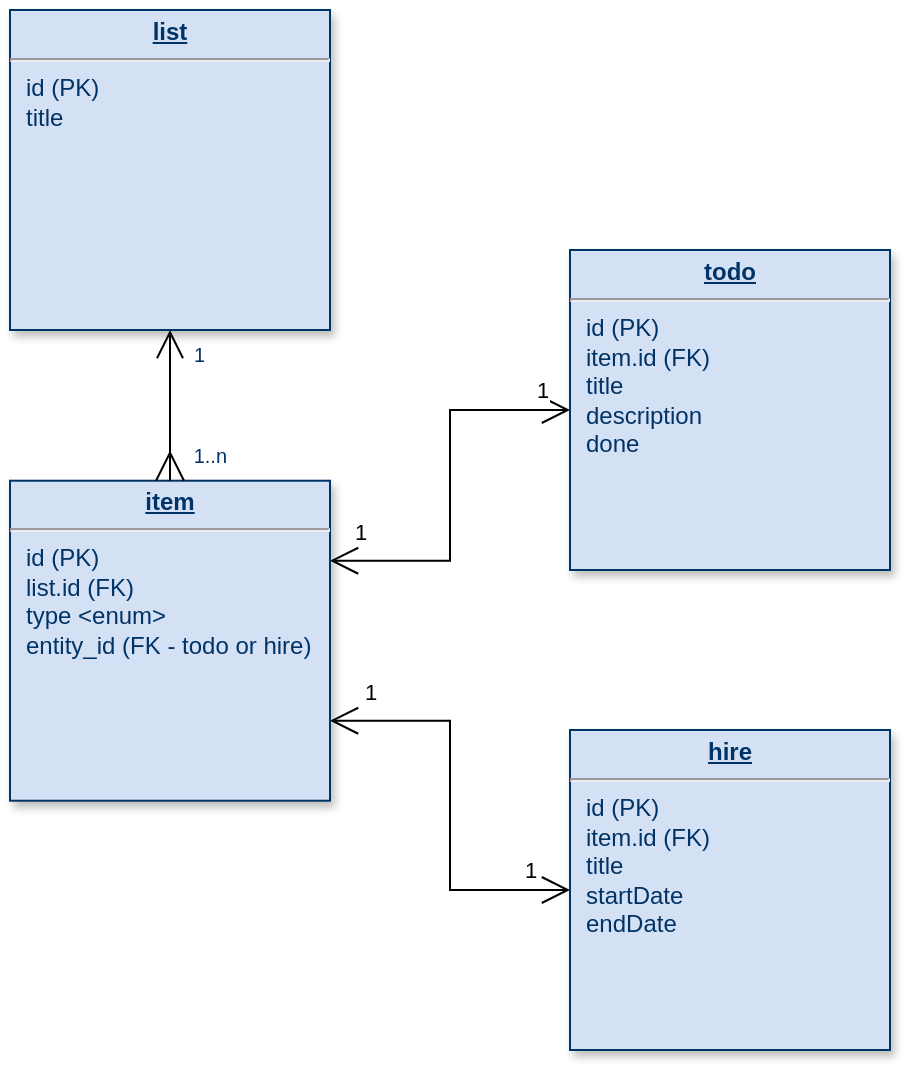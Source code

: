 <mxfile version="24.2.5" type="device">
  <diagram name="Page-1" id="efa7a0a1-bf9b-a30e-e6df-94a7791c09e9">
    <mxGraphModel dx="1068" dy="1143" grid="1" gridSize="10" guides="1" tooltips="1" connect="1" arrows="1" fold="1" page="1" pageScale="1" pageWidth="826" pageHeight="1169" background="none" math="0" shadow="0">
      <root>
        <mxCell id="0" />
        <mxCell id="1" parent="0" />
        <mxCell id="6alh9z-weENsIh4gDGi0-106" value="" style="edgeStyle=orthogonalEdgeStyle;rounded=0;orthogonalLoop=1;jettySize=auto;html=1;exitX=1;exitY=0.25;exitDx=0;exitDy=0;entryX=0;entryY=0.5;entryDx=0;entryDy=0;endArrow=open;endFill=0;startArrow=open;startFill=0;strokeWidth=1;endSize=12;startSize=12;" edge="1" parent="1" source="21" target="6alh9z-weENsIh4gDGi0-105">
          <mxGeometry x="0.002" relative="1" as="geometry">
            <mxPoint as="offset" />
          </mxGeometry>
        </mxCell>
        <mxCell id="6alh9z-weENsIh4gDGi0-107" value="1" style="edgeLabel;html=1;align=center;verticalAlign=middle;resizable=0;points=[];fontFamily=Helvetica;fontSize=11;fontColor=default;labelBackgroundColor=default;" vertex="1" connectable="0" parent="6alh9z-weENsIh4gDGi0-106">
          <mxGeometry x="-0.932" y="2" relative="1" as="geometry">
            <mxPoint x="8" y="-13" as="offset" />
          </mxGeometry>
        </mxCell>
        <mxCell id="6alh9z-weENsIh4gDGi0-108" value="1" style="edgeLabel;html=1;align=center;verticalAlign=middle;resizable=0;points=[];fontFamily=Helvetica;fontSize=11;fontColor=default;labelBackgroundColor=default;" vertex="1" connectable="0" parent="6alh9z-weENsIh4gDGi0-106">
          <mxGeometry x="0.927" relative="1" as="geometry">
            <mxPoint x="-7" y="-10" as="offset" />
          </mxGeometry>
        </mxCell>
        <mxCell id="6alh9z-weENsIh4gDGi0-110" style="edgeStyle=orthogonalEdgeStyle;rounded=0;orthogonalLoop=1;jettySize=auto;html=1;exitX=1;exitY=0.75;exitDx=0;exitDy=0;strokeColor=default;strokeWidth=1;align=center;verticalAlign=middle;fontFamily=Helvetica;fontSize=11;fontColor=default;labelBackgroundColor=default;startArrow=open;startFill=0;startSize=12;endArrow=open;endFill=0;endSize=12;" edge="1" parent="1" source="21" target="6alh9z-weENsIh4gDGi0-109">
          <mxGeometry relative="1" as="geometry" />
        </mxCell>
        <mxCell id="6alh9z-weENsIh4gDGi0-111" value="1" style="edgeLabel;html=1;align=center;verticalAlign=middle;resizable=0;points=[];fontFamily=Helvetica;fontSize=11;fontColor=default;labelBackgroundColor=default;" vertex="1" connectable="0" parent="6alh9z-weENsIh4gDGi0-110">
          <mxGeometry x="-0.863" relative="1" as="geometry">
            <mxPoint x="6" y="-15" as="offset" />
          </mxGeometry>
        </mxCell>
        <mxCell id="6alh9z-weENsIh4gDGi0-112" value="1" style="edgeLabel;html=1;align=center;verticalAlign=middle;resizable=0;points=[];fontFamily=Helvetica;fontSize=11;fontColor=default;labelBackgroundColor=default;" vertex="1" connectable="0" parent="6alh9z-weENsIh4gDGi0-110">
          <mxGeometry x="0.932" y="-2" relative="1" as="geometry">
            <mxPoint x="-13" y="-12" as="offset" />
          </mxGeometry>
        </mxCell>
        <mxCell id="21" value="&lt;p style=&quot;margin: 0px; margin-top: 4px; text-align: center; text-decoration: underline;&quot;&gt;&lt;strong&gt;item&lt;/strong&gt;&lt;/p&gt;&lt;hr&gt;&lt;p style=&quot;margin: 0px; margin-left: 8px;&quot;&gt;id (PK)&lt;/p&gt;&lt;p style=&quot;margin: 0px; margin-left: 8px;&quot;&gt;list.id (FK)&lt;/p&gt;&lt;p style=&quot;margin: 0px; margin-left: 8px;&quot;&gt;type &amp;lt;enum&amp;gt;&lt;/p&gt;&lt;p style=&quot;margin: 0px; margin-left: 8px;&quot;&gt;entity_id (FK - todo or hire)&lt;/p&gt;" style="verticalAlign=top;align=left;overflow=fill;fontSize=12;fontFamily=Helvetica;html=1;strokeColor=#003366;shadow=1;fillColor=#D4E1F5;fontColor=#003366" parent="1" vertex="1">
          <mxGeometry x="40" y="315.36" width="160" height="160" as="geometry" />
        </mxCell>
        <mxCell id="25" value="&lt;p style=&quot;margin: 0px; margin-top: 4px; text-align: center; text-decoration: underline;&quot;&gt;&lt;strong&gt;list&lt;/strong&gt;&lt;/p&gt;&lt;hr&gt;&lt;p style=&quot;margin: 0px; margin-left: 8px;&quot;&gt;id (PK)&lt;/p&gt;&lt;p style=&quot;margin: 0px; margin-left: 8px;&quot;&gt;title&lt;/p&gt;" style="verticalAlign=top;align=left;overflow=fill;fontSize=12;fontFamily=Helvetica;html=1;strokeColor=#003366;shadow=1;fillColor=#D4E1F5;fontColor=#003366" parent="1" vertex="1">
          <mxGeometry x="40.0" y="80.0" width="160" height="160" as="geometry" />
        </mxCell>
        <mxCell id="90" value="" style="endArrow=ERmany;endSize=12;startArrow=open;startSize=12;startFill=0;edgeStyle=orthogonalEdgeStyle;endFill=0;" parent="1" source="25" target="21" edge="1">
          <mxGeometry x="620" y="340" as="geometry">
            <mxPoint x="620" y="358.36" as="sourcePoint" />
            <mxPoint x="780" y="358.36" as="targetPoint" />
          </mxGeometry>
        </mxCell>
        <mxCell id="91" value="1" style="resizable=0;align=left;verticalAlign=top;labelBackgroundColor=#ffffff;fontSize=10;strokeColor=#003366;shadow=1;fillColor=#D4E1F5;fontColor=#003366" parent="90" connectable="0" vertex="1">
          <mxGeometry x="-1" relative="1" as="geometry">
            <mxPoint x="10" as="offset" />
          </mxGeometry>
        </mxCell>
        <mxCell id="92" value="1..n" style="resizable=0;align=right;verticalAlign=top;labelBackgroundColor=#ffffff;fontSize=10;strokeColor=#003366;shadow=1;fillColor=#D4E1F5;fontColor=#003366" parent="90" connectable="0" vertex="1">
          <mxGeometry x="1" relative="1" as="geometry">
            <mxPoint x="30" y="-25" as="offset" />
          </mxGeometry>
        </mxCell>
        <mxCell id="6alh9z-weENsIh4gDGi0-105" value="&lt;p style=&quot;margin: 0px; margin-top: 4px; text-align: center; text-decoration: underline;&quot;&gt;&lt;strong&gt;todo&lt;/strong&gt;&lt;/p&gt;&lt;hr&gt;&lt;p style=&quot;margin: 0px; margin-left: 8px;&quot;&gt;id (PK)&lt;/p&gt;&lt;p style=&quot;margin: 0px; margin-left: 8px;&quot;&gt;item.id (FK)&lt;/p&gt;&lt;p style=&quot;margin: 0px; margin-left: 8px;&quot;&gt;title&lt;/p&gt;&lt;p style=&quot;margin: 0px; margin-left: 8px;&quot;&gt;description&lt;/p&gt;&lt;p style=&quot;margin: 0px; margin-left: 8px;&quot;&gt;done&lt;/p&gt;" style="verticalAlign=top;align=left;overflow=fill;fontSize=12;fontFamily=Helvetica;html=1;strokeColor=#003366;shadow=1;fillColor=#D4E1F5;fontColor=#003366" vertex="1" parent="1">
          <mxGeometry x="320" y="200.0" width="160" height="160" as="geometry" />
        </mxCell>
        <mxCell id="6alh9z-weENsIh4gDGi0-109" value="&lt;p style=&quot;margin: 0px; margin-top: 4px; text-align: center; text-decoration: underline;&quot;&gt;&lt;strong&gt;hire&lt;/strong&gt;&lt;/p&gt;&lt;hr&gt;&lt;p style=&quot;margin: 0px; margin-left: 8px;&quot;&gt;id (PK)&lt;/p&gt;&lt;p style=&quot;margin: 0px; margin-left: 8px;&quot;&gt;item.id (FK)&lt;/p&gt;&lt;p style=&quot;margin: 0px; margin-left: 8px;&quot;&gt;title&lt;/p&gt;&lt;p style=&quot;margin: 0px; margin-left: 8px;&quot;&gt;startDate&lt;/p&gt;&lt;p style=&quot;margin: 0px; margin-left: 8px;&quot;&gt;endDate&lt;/p&gt;" style="verticalAlign=top;align=left;overflow=fill;fontSize=12;fontFamily=Helvetica;html=1;strokeColor=#003366;shadow=1;fillColor=#D4E1F5;fontColor=#003366" vertex="1" parent="1">
          <mxGeometry x="320" y="440.0" width="160" height="160" as="geometry" />
        </mxCell>
      </root>
    </mxGraphModel>
  </diagram>
</mxfile>
